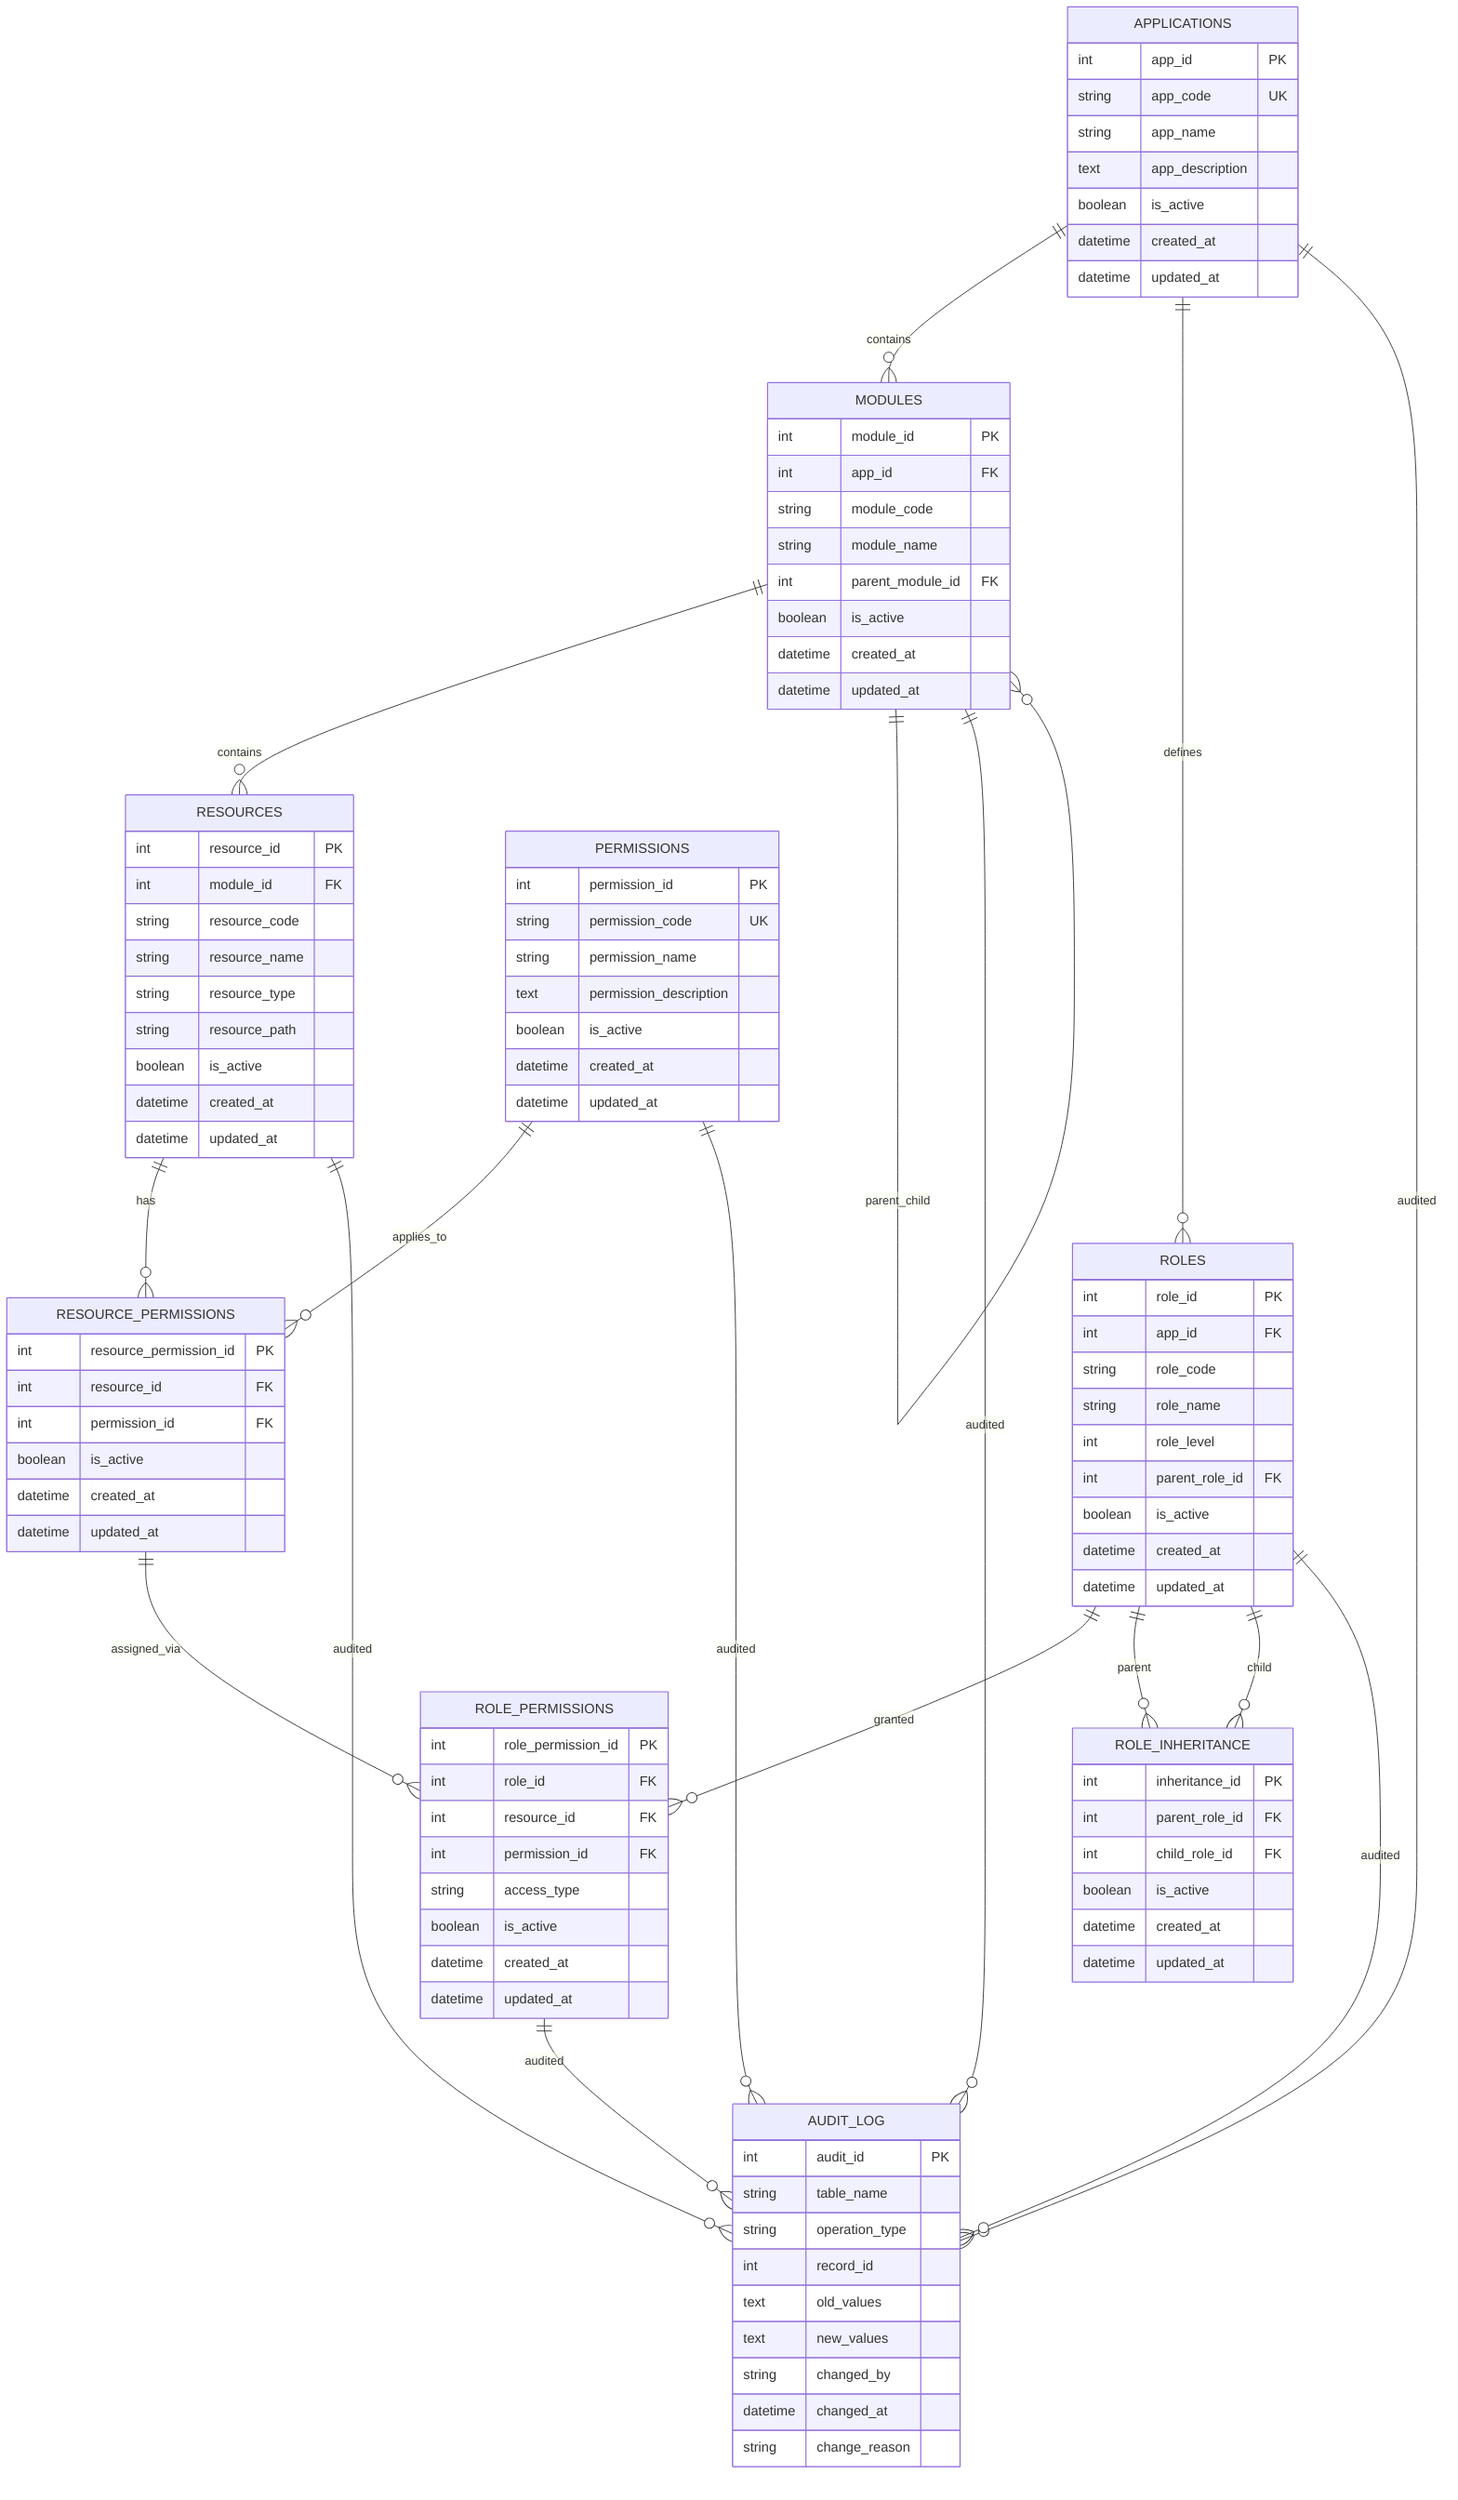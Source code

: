 erDiagram
    APPLICATIONS {
        int app_id PK
        string app_code UK
        string app_name
        text app_description
        boolean is_active
        datetime created_at
        datetime updated_at
    }

    MODULES {
        int module_id PK
        int app_id FK
        string module_code
        string module_name
        int parent_module_id FK
        boolean is_active
        datetime created_at
        datetime updated_at
    }

    RESOURCES {
        int resource_id PK
        int module_id FK
        string resource_code
        string resource_name
        string resource_type
        string resource_path
        boolean is_active
        datetime created_at
        datetime updated_at
    }

    PERMISSIONS {
        int permission_id PK
        string permission_code UK
        string permission_name
        text permission_description
        boolean is_active
        datetime created_at
        datetime updated_at
    }

    ROLES {
        int role_id PK
        int app_id FK
        string role_code
        string role_name
        int role_level
        int parent_role_id FK
        boolean is_active
        datetime created_at
        datetime updated_at
    }

    RESOURCE_PERMISSIONS {
        int resource_permission_id PK
        int resource_id FK
        int permission_id FK
        boolean is_active
        datetime created_at
        datetime updated_at
    }

    ROLE_PERMISSIONS {
        int role_permission_id PK
        int role_id FK
        int resource_id FK
        int permission_id FK
        string access_type
        boolean is_active
        datetime created_at
        datetime updated_at
    }

    ROLE_INHERITANCE {
        int inheritance_id PK
        int parent_role_id FK
        int child_role_id FK
        boolean is_active
        datetime created_at
        datetime updated_at
    }

    AUDIT_LOG {
        int audit_id PK
        string table_name
        string operation_type
        int record_id
        text old_values
        text new_values
        string changed_by
        datetime changed_at
        string change_reason
    }

    %% Application Level Relationships
    APPLICATIONS ||--o{ MODULES : "contains"
    APPLICATIONS ||--o{ ROLES : "defines"

    %% Module Level Relationships
    MODULES ||--o{ RESOURCES : "contains"
    MODULES ||--o{ MODULES : "parent_child"

    %% Resource-Permission Relationships
    RESOURCES ||--o{ RESOURCE_PERMISSIONS : "has"
    PERMISSIONS ||--o{ RESOURCE_PERMISSIONS : "applies_to"

    %% Role Relationships
    ROLES ||--o{ ROLE_PERMISSIONS : "granted"
    ROLES ||--o{ ROLE_INHERITANCE : "parent"
    ROLES ||--o{ ROLE_INHERITANCE : "child"

    %% Permission Assignment
    RESOURCE_PERMISSIONS ||--o{ ROLE_PERMISSIONS : "assigned_via"

    %% Audit Relationships (conceptual)
    APPLICATIONS ||--o{ AUDIT_LOG : "audited"
    MODULES ||--o{ AUDIT_LOG : "audited"
    RESOURCES ||--o{ AUDIT_LOG : "audited"
    PERMISSIONS ||--o{ AUDIT_LOG : "audited"
    ROLES ||--o{ AUDIT_LOG : "audited"
    ROLE_PERMISSIONS ||--o{ AUDIT_LOG : "audited"